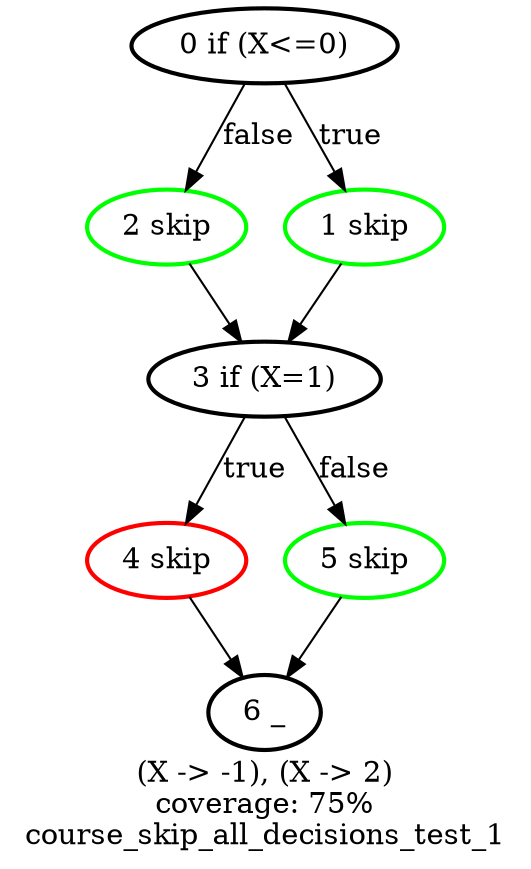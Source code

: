 digraph course_skip_all_decisions_test_1 {
	label = "(X -> -1), (X -> 2)
coverage: 75%
course_skip_all_decisions_test_1"
	"3 if (X=1)" -> "4 skip" [label = true]
	"4 skip" -> "6 _"
	"2 skip" -> "3 if (X=1)"
	"2 skip" [color = green, style = bold]
	"0 if (X<=0)" -> "1 skip" [label = true]
	"3 if (X=1)" [style = bold]
	"6 _" [style = bold]
	"5 skip" -> "6 _"
	"3 if (X=1)" -> "5 skip" [label = false]
	"5 skip" [color = green, style = bold]
	"4 skip" [color = red, style = bold]
	"0 if (X<=0)" [style = bold]
	"1 skip" [color = green, style = bold]
	"1 skip" -> "3 if (X=1)"
	"0 if (X<=0)" -> "2 skip" [label = false]
}
